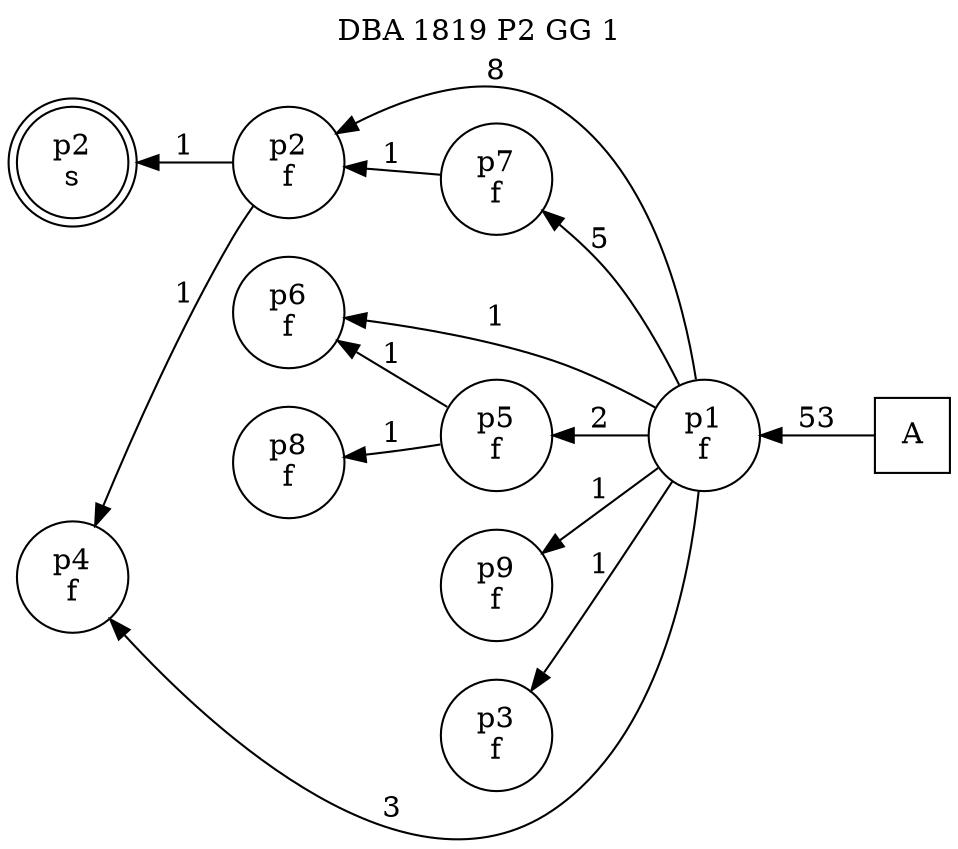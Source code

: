 digraph DBA_1819_P2_GG_1_GOOD {
labelloc="tl"
label= " DBA 1819 P2 GG 1 "
rankdir="RL";
graph [ size=" 10 , 10 !"]

"A" [shape="square" label="A"]
"p1_f" [shape="circle" label="p1
f"]
"p2_f" [shape="circle" label="p2
f"]
"p7_f" [shape="circle" label="p7
f"]
"p5_f" [shape="circle" label="p5
f"]
"p6_f" [shape="circle" label="p6
f"]
"p9_f" [shape="circle" label="p9
f"]
"p3_f" [shape="circle" label="p3
f"]
"p4_f" [shape="circle" label="p4
f"]
"p8_f" [shape="circle" label="p8
f"]
"p2_s" [shape="doublecircle" label="p2
s"]
"A" -> "p1_f" [ label=53]
"p1_f" -> "p2_f" [ label=8]
"p1_f" -> "p7_f" [ label=5]
"p1_f" -> "p5_f" [ label=2]
"p1_f" -> "p6_f" [ label=1]
"p1_f" -> "p9_f" [ label=1]
"p1_f" -> "p3_f" [ label=1]
"p1_f" -> "p4_f" [ label=3]
"p2_f" -> "p4_f" [ label=1]
"p2_f" -> "p2_s" [ label=1]
"p7_f" -> "p2_f" [ label=1]
"p5_f" -> "p6_f" [ label=1]
"p5_f" -> "p8_f" [ label=1]
}
